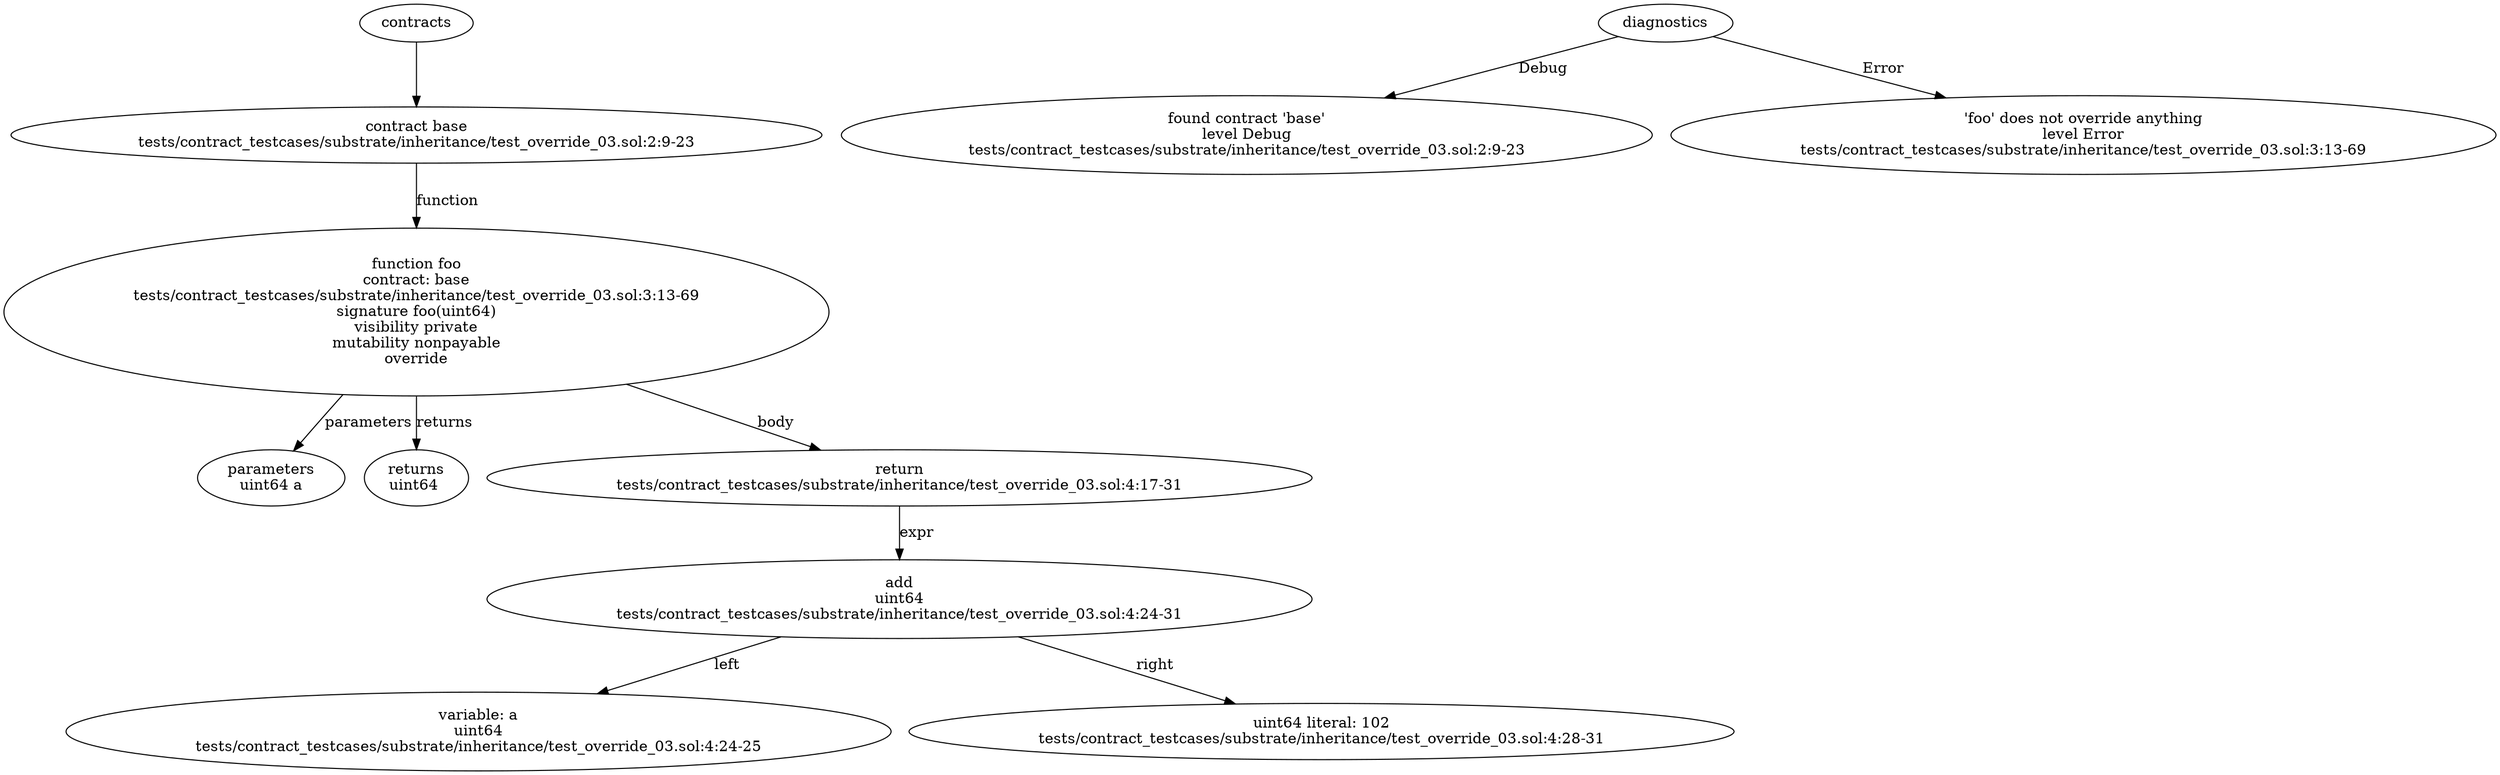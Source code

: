 strict digraph "tests/contract_testcases/substrate/inheritance/test_override_03.sol" {
	contract [label="contract base\ntests/contract_testcases/substrate/inheritance/test_override_03.sol:2:9-23"]
	foo [label="function foo\ncontract: base\ntests/contract_testcases/substrate/inheritance/test_override_03.sol:3:13-69\nsignature foo(uint64)\nvisibility private\nmutability nonpayable\noverride"]
	parameters [label="parameters\nuint64 a"]
	returns [label="returns\nuint64 "]
	return [label="return\ntests/contract_testcases/substrate/inheritance/test_override_03.sol:4:17-31"]
	add [label="add\nuint64\ntests/contract_testcases/substrate/inheritance/test_override_03.sol:4:24-31"]
	variable [label="variable: a\nuint64\ntests/contract_testcases/substrate/inheritance/test_override_03.sol:4:24-25"]
	number_literal [label="uint64 literal: 102\ntests/contract_testcases/substrate/inheritance/test_override_03.sol:4:28-31"]
	diagnostic [label="found contract 'base'\nlevel Debug\ntests/contract_testcases/substrate/inheritance/test_override_03.sol:2:9-23"]
	diagnostic_11 [label="'foo' does not override anything\nlevel Error\ntests/contract_testcases/substrate/inheritance/test_override_03.sol:3:13-69"]
	contracts -> contract
	contract -> foo [label="function"]
	foo -> parameters [label="parameters"]
	foo -> returns [label="returns"]
	foo -> return [label="body"]
	return -> add [label="expr"]
	add -> variable [label="left"]
	add -> number_literal [label="right"]
	diagnostics -> diagnostic [label="Debug"]
	diagnostics -> diagnostic_11 [label="Error"]
}

